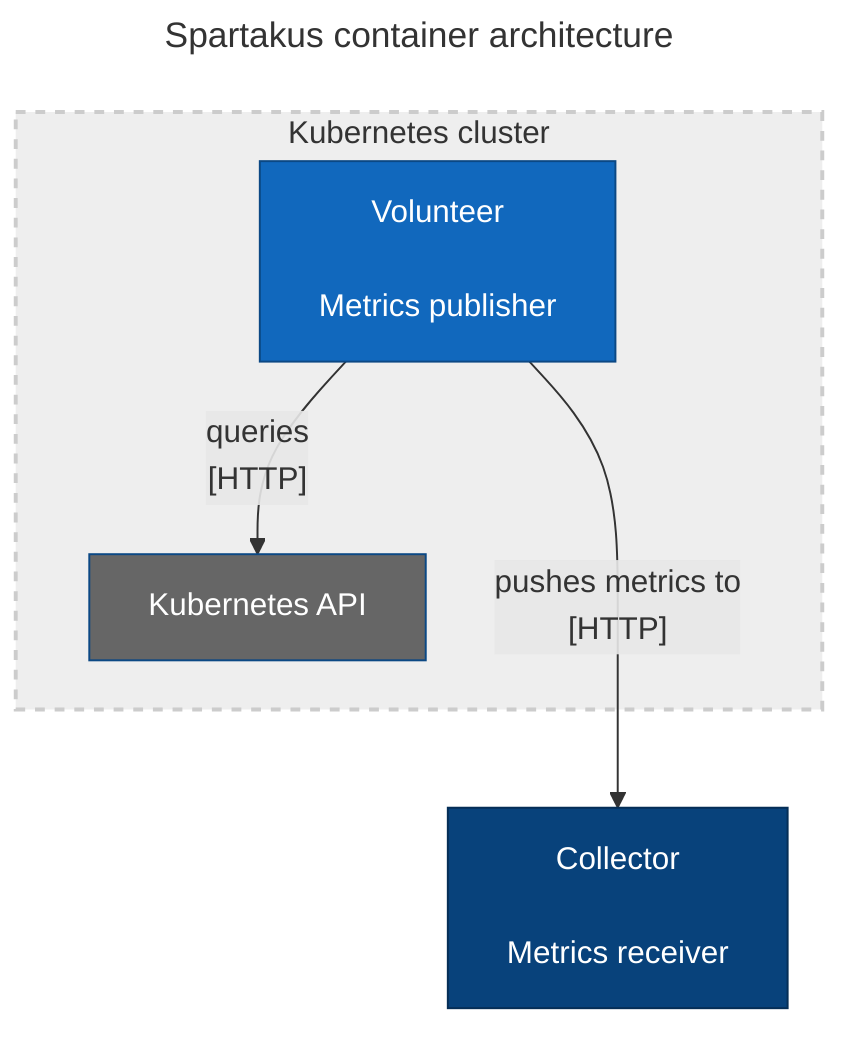 ---
title: Spartakus container architecture
---

flowchart TD
  S["Volunteer\n\nMetrics publisher"]
  C["Collector\n\nMetrics receiver"]
  K["Kubernetes API"]

  subgraph k8s-cluster[Kubernetes cluster]
    S --> |"queries\n[HTTP]"| K
  end
  S ---> |"pushes metrics to\n[HTTP]"| C

  classDef focusSystem      fill:#1168bd,stroke:#0b4884,color:#ffffff
  classDef supportingSystem fill:#666,stroke:#0b4884,color:#ffffff
  classDef consumingSystem  fill:#08427b,stroke:#052e56,color:#ffffff

  class S focusSystem
  class C consumingSystem
  class K supportingSystem

  style k8s-cluster fill:#eee,stroke:#ccc,stroke-width:2px,stroke-dasharray: 5 5
